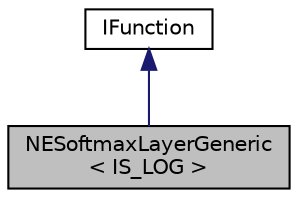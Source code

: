 digraph "NESoftmaxLayerGeneric&lt; IS_LOG &gt;"
{
 // LATEX_PDF_SIZE
  edge [fontname="Helvetica",fontsize="10",labelfontname="Helvetica",labelfontsize="10"];
  node [fontname="Helvetica",fontsize="10",shape=record];
  Node1 [label="NESoftmaxLayerGeneric\l\< IS_LOG \>",height=0.2,width=0.4,color="black", fillcolor="grey75", style="filled", fontcolor="black",tooltip="Basic function to compute a SoftmaxLayer and a Log SoftmaxLayer."];
  Node2 -> Node1 [dir="back",color="midnightblue",fontsize="10",style="solid",fontname="Helvetica"];
  Node2 [label="IFunction",height=0.2,width=0.4,color="black", fillcolor="white", style="filled",URL="$classarm__compute_1_1_i_function.xhtml",tooltip="Base class for all functions."];
}
